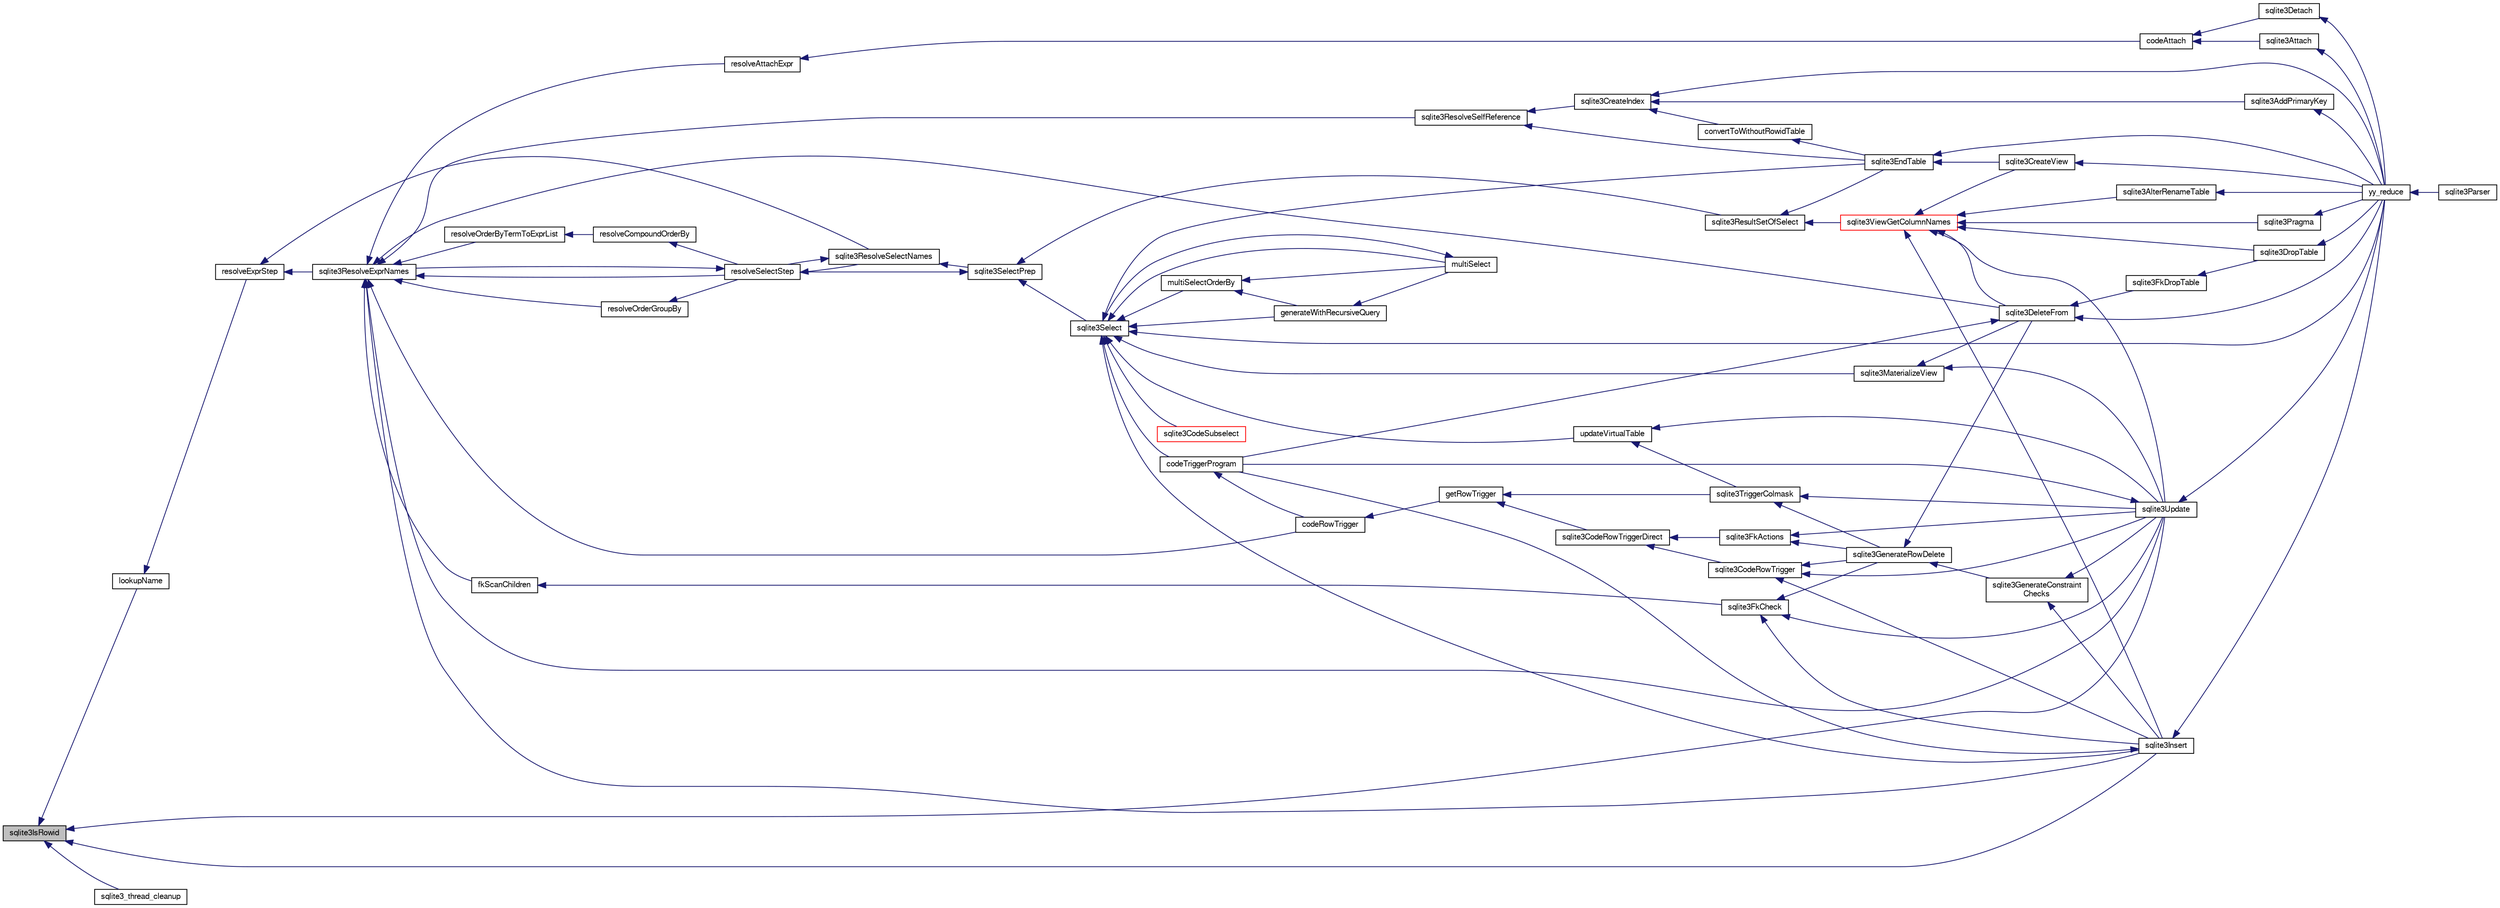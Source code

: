 digraph "sqlite3IsRowid"
{
  edge [fontname="FreeSans",fontsize="10",labelfontname="FreeSans",labelfontsize="10"];
  node [fontname="FreeSans",fontsize="10",shape=record];
  rankdir="LR";
  Node573020 [label="sqlite3IsRowid",height=0.2,width=0.4,color="black", fillcolor="grey75", style="filled", fontcolor="black"];
  Node573020 -> Node573021 [dir="back",color="midnightblue",fontsize="10",style="solid",fontname="FreeSans"];
  Node573021 [label="lookupName",height=0.2,width=0.4,color="black", fillcolor="white", style="filled",URL="$sqlite3_8c.html#a9ee032f52b5e8bb82a72b574af904999"];
  Node573021 -> Node573022 [dir="back",color="midnightblue",fontsize="10",style="solid",fontname="FreeSans"];
  Node573022 [label="resolveExprStep",height=0.2,width=0.4,color="black", fillcolor="white", style="filled",URL="$sqlite3_8c.html#a0687a8650fd8a4ebbf5c2c5a75a8fb13"];
  Node573022 -> Node573023 [dir="back",color="midnightblue",fontsize="10",style="solid",fontname="FreeSans"];
  Node573023 [label="sqlite3ResolveExprNames",height=0.2,width=0.4,color="black", fillcolor="white", style="filled",URL="$sqlite3_8c.html#a537cf717a3f847807d3a3fd65da636ad"];
  Node573023 -> Node573024 [dir="back",color="midnightblue",fontsize="10",style="solid",fontname="FreeSans"];
  Node573024 [label="resolveOrderByTermToExprList",height=0.2,width=0.4,color="black", fillcolor="white", style="filled",URL="$sqlite3_8c.html#ac7f7eabdc769257622ad90aac3e02fe6"];
  Node573024 -> Node573025 [dir="back",color="midnightblue",fontsize="10",style="solid",fontname="FreeSans"];
  Node573025 [label="resolveCompoundOrderBy",height=0.2,width=0.4,color="black", fillcolor="white", style="filled",URL="$sqlite3_8c.html#a462c5aa49cfd6aad6a92fa60ddefc569"];
  Node573025 -> Node573026 [dir="back",color="midnightblue",fontsize="10",style="solid",fontname="FreeSans"];
  Node573026 [label="resolveSelectStep",height=0.2,width=0.4,color="black", fillcolor="white", style="filled",URL="$sqlite3_8c.html#a0b9015a9e505c63fd104dcbad672c814"];
  Node573026 -> Node573023 [dir="back",color="midnightblue",fontsize="10",style="solid",fontname="FreeSans"];
  Node573026 -> Node573027 [dir="back",color="midnightblue",fontsize="10",style="solid",fontname="FreeSans"];
  Node573027 [label="sqlite3ResolveSelectNames",height=0.2,width=0.4,color="black", fillcolor="white", style="filled",URL="$sqlite3_8c.html#a0cf10c480643b1ab9eaa02056a400734"];
  Node573027 -> Node573026 [dir="back",color="midnightblue",fontsize="10",style="solid",fontname="FreeSans"];
  Node573027 -> Node573028 [dir="back",color="midnightblue",fontsize="10",style="solid",fontname="FreeSans"];
  Node573028 [label="sqlite3SelectPrep",height=0.2,width=0.4,color="black", fillcolor="white", style="filled",URL="$sqlite3_8c.html#aa4385bd53c0a43dea72fbc23cc78e1c6"];
  Node573028 -> Node573026 [dir="back",color="midnightblue",fontsize="10",style="solid",fontname="FreeSans"];
  Node573028 -> Node573029 [dir="back",color="midnightblue",fontsize="10",style="solid",fontname="FreeSans"];
  Node573029 [label="sqlite3ResultSetOfSelect",height=0.2,width=0.4,color="black", fillcolor="white", style="filled",URL="$sqlite3_8c.html#ade35a86757654a36498d74152aa2fda8"];
  Node573029 -> Node573030 [dir="back",color="midnightblue",fontsize="10",style="solid",fontname="FreeSans"];
  Node573030 [label="sqlite3EndTable",height=0.2,width=0.4,color="black", fillcolor="white", style="filled",URL="$sqlite3_8c.html#a7b5f2c66c0f0b6f819d970ca389768b0"];
  Node573030 -> Node573031 [dir="back",color="midnightblue",fontsize="10",style="solid",fontname="FreeSans"];
  Node573031 [label="sqlite3CreateView",height=0.2,width=0.4,color="black", fillcolor="white", style="filled",URL="$sqlite3_8c.html#a9d85cb00ff71dee5cd9a019503a6982e"];
  Node573031 -> Node573032 [dir="back",color="midnightblue",fontsize="10",style="solid",fontname="FreeSans"];
  Node573032 [label="yy_reduce",height=0.2,width=0.4,color="black", fillcolor="white", style="filled",URL="$sqlite3_8c.html#a7c419a9b25711c666a9a2449ef377f14"];
  Node573032 -> Node573033 [dir="back",color="midnightblue",fontsize="10",style="solid",fontname="FreeSans"];
  Node573033 [label="sqlite3Parser",height=0.2,width=0.4,color="black", fillcolor="white", style="filled",URL="$sqlite3_8c.html#a0327d71a5fabe0b6a343d78a2602e72a"];
  Node573030 -> Node573032 [dir="back",color="midnightblue",fontsize="10",style="solid",fontname="FreeSans"];
  Node573029 -> Node573034 [dir="back",color="midnightblue",fontsize="10",style="solid",fontname="FreeSans"];
  Node573034 [label="sqlite3ViewGetColumnNames",height=0.2,width=0.4,color="red", fillcolor="white", style="filled",URL="$sqlite3_8c.html#aebc7cd8d9e2bd174ae0a60363d3f6ce8"];
  Node573034 -> Node573035 [dir="back",color="midnightblue",fontsize="10",style="solid",fontname="FreeSans"];
  Node573035 [label="sqlite3AlterRenameTable",height=0.2,width=0.4,color="black", fillcolor="white", style="filled",URL="$sqlite3_8c.html#aa5cfdb507ff74e559f2efb0318c96d2c"];
  Node573035 -> Node573032 [dir="back",color="midnightblue",fontsize="10",style="solid",fontname="FreeSans"];
  Node573034 -> Node573031 [dir="back",color="midnightblue",fontsize="10",style="solid",fontname="FreeSans"];
  Node573034 -> Node573036 [dir="back",color="midnightblue",fontsize="10",style="solid",fontname="FreeSans"];
  Node573036 [label="sqlite3DropTable",height=0.2,width=0.4,color="black", fillcolor="white", style="filled",URL="$sqlite3_8c.html#a5534f77364b5568783c0e50db3c9defb"];
  Node573036 -> Node573032 [dir="back",color="midnightblue",fontsize="10",style="solid",fontname="FreeSans"];
  Node573034 -> Node573037 [dir="back",color="midnightblue",fontsize="10",style="solid",fontname="FreeSans"];
  Node573037 [label="sqlite3DeleteFrom",height=0.2,width=0.4,color="black", fillcolor="white", style="filled",URL="$sqlite3_8c.html#ab9b4b45349188b49eabb23f94608a091"];
  Node573037 -> Node573038 [dir="back",color="midnightblue",fontsize="10",style="solid",fontname="FreeSans"];
  Node573038 [label="sqlite3FkDropTable",height=0.2,width=0.4,color="black", fillcolor="white", style="filled",URL="$sqlite3_8c.html#a1218c6fc74e89152ceaa4760e82f5ef9"];
  Node573038 -> Node573036 [dir="back",color="midnightblue",fontsize="10",style="solid",fontname="FreeSans"];
  Node573037 -> Node573039 [dir="back",color="midnightblue",fontsize="10",style="solid",fontname="FreeSans"];
  Node573039 [label="codeTriggerProgram",height=0.2,width=0.4,color="black", fillcolor="white", style="filled",URL="$sqlite3_8c.html#a120801f59d9281d201d2ff4b2606836e"];
  Node573039 -> Node573040 [dir="back",color="midnightblue",fontsize="10",style="solid",fontname="FreeSans"];
  Node573040 [label="codeRowTrigger",height=0.2,width=0.4,color="black", fillcolor="white", style="filled",URL="$sqlite3_8c.html#a463cea5aaaf388b560b206570a0022fc"];
  Node573040 -> Node573041 [dir="back",color="midnightblue",fontsize="10",style="solid",fontname="FreeSans"];
  Node573041 [label="getRowTrigger",height=0.2,width=0.4,color="black", fillcolor="white", style="filled",URL="$sqlite3_8c.html#a69626ef20b540d1a2b19cf56f3f45689"];
  Node573041 -> Node573042 [dir="back",color="midnightblue",fontsize="10",style="solid",fontname="FreeSans"];
  Node573042 [label="sqlite3CodeRowTriggerDirect",height=0.2,width=0.4,color="black", fillcolor="white", style="filled",URL="$sqlite3_8c.html#ad92829f9001bcf89a0299dad5a48acd4"];
  Node573042 -> Node573043 [dir="back",color="midnightblue",fontsize="10",style="solid",fontname="FreeSans"];
  Node573043 [label="sqlite3FkActions",height=0.2,width=0.4,color="black", fillcolor="white", style="filled",URL="$sqlite3_8c.html#a39159bd1623724946c22355ba7f3ef90"];
  Node573043 -> Node573044 [dir="back",color="midnightblue",fontsize="10",style="solid",fontname="FreeSans"];
  Node573044 [label="sqlite3GenerateRowDelete",height=0.2,width=0.4,color="black", fillcolor="white", style="filled",URL="$sqlite3_8c.html#a2c76cbf3027fc18fdbb8cb4cd96b77d9"];
  Node573044 -> Node573037 [dir="back",color="midnightblue",fontsize="10",style="solid",fontname="FreeSans"];
  Node573044 -> Node573045 [dir="back",color="midnightblue",fontsize="10",style="solid",fontname="FreeSans"];
  Node573045 [label="sqlite3GenerateConstraint\lChecks",height=0.2,width=0.4,color="black", fillcolor="white", style="filled",URL="$sqlite3_8c.html#aef639c1e6a0c0a67ca6e7690ad931bd2"];
  Node573045 -> Node573046 [dir="back",color="midnightblue",fontsize="10",style="solid",fontname="FreeSans"];
  Node573046 [label="sqlite3Insert",height=0.2,width=0.4,color="black", fillcolor="white", style="filled",URL="$sqlite3_8c.html#a5b17c9c2000bae6bdff8e6be48d7dc2b"];
  Node573046 -> Node573039 [dir="back",color="midnightblue",fontsize="10",style="solid",fontname="FreeSans"];
  Node573046 -> Node573032 [dir="back",color="midnightblue",fontsize="10",style="solid",fontname="FreeSans"];
  Node573045 -> Node573047 [dir="back",color="midnightblue",fontsize="10",style="solid",fontname="FreeSans"];
  Node573047 [label="sqlite3Update",height=0.2,width=0.4,color="black", fillcolor="white", style="filled",URL="$sqlite3_8c.html#ac5aa67c46e8cc8174566fabe6809fafa"];
  Node573047 -> Node573039 [dir="back",color="midnightblue",fontsize="10",style="solid",fontname="FreeSans"];
  Node573047 -> Node573032 [dir="back",color="midnightblue",fontsize="10",style="solid",fontname="FreeSans"];
  Node573043 -> Node573047 [dir="back",color="midnightblue",fontsize="10",style="solid",fontname="FreeSans"];
  Node573042 -> Node573048 [dir="back",color="midnightblue",fontsize="10",style="solid",fontname="FreeSans"];
  Node573048 [label="sqlite3CodeRowTrigger",height=0.2,width=0.4,color="black", fillcolor="white", style="filled",URL="$sqlite3_8c.html#a37f21393c74de4d01b16761ee9abacd9"];
  Node573048 -> Node573044 [dir="back",color="midnightblue",fontsize="10",style="solid",fontname="FreeSans"];
  Node573048 -> Node573046 [dir="back",color="midnightblue",fontsize="10",style="solid",fontname="FreeSans"];
  Node573048 -> Node573047 [dir="back",color="midnightblue",fontsize="10",style="solid",fontname="FreeSans"];
  Node573041 -> Node573049 [dir="back",color="midnightblue",fontsize="10",style="solid",fontname="FreeSans"];
  Node573049 [label="sqlite3TriggerColmask",height=0.2,width=0.4,color="black", fillcolor="white", style="filled",URL="$sqlite3_8c.html#acace8e99e37ae5e84ea03c65e820c540"];
  Node573049 -> Node573044 [dir="back",color="midnightblue",fontsize="10",style="solid",fontname="FreeSans"];
  Node573049 -> Node573047 [dir="back",color="midnightblue",fontsize="10",style="solid",fontname="FreeSans"];
  Node573037 -> Node573032 [dir="back",color="midnightblue",fontsize="10",style="solid",fontname="FreeSans"];
  Node573034 -> Node573046 [dir="back",color="midnightblue",fontsize="10",style="solid",fontname="FreeSans"];
  Node573034 -> Node573050 [dir="back",color="midnightblue",fontsize="10",style="solid",fontname="FreeSans"];
  Node573050 [label="sqlite3Pragma",height=0.2,width=0.4,color="black", fillcolor="white", style="filled",URL="$sqlite3_8c.html#a111391370f58f8e6a6eca51fd34d62ed"];
  Node573050 -> Node573032 [dir="back",color="midnightblue",fontsize="10",style="solid",fontname="FreeSans"];
  Node573034 -> Node573047 [dir="back",color="midnightblue",fontsize="10",style="solid",fontname="FreeSans"];
  Node573028 -> Node573053 [dir="back",color="midnightblue",fontsize="10",style="solid",fontname="FreeSans"];
  Node573053 [label="sqlite3Select",height=0.2,width=0.4,color="black", fillcolor="white", style="filled",URL="$sqlite3_8c.html#a2465ee8c956209ba4b272477b7c21a45"];
  Node573053 -> Node573054 [dir="back",color="midnightblue",fontsize="10",style="solid",fontname="FreeSans"];
  Node573054 [label="sqlite3CodeSubselect",height=0.2,width=0.4,color="red", fillcolor="white", style="filled",URL="$sqlite3_8c.html#aa69b46d2204a1d1b110107a1be12ee0c"];
  Node573053 -> Node573030 [dir="back",color="midnightblue",fontsize="10",style="solid",fontname="FreeSans"];
  Node573053 -> Node573102 [dir="back",color="midnightblue",fontsize="10",style="solid",fontname="FreeSans"];
  Node573102 [label="sqlite3MaterializeView",height=0.2,width=0.4,color="black", fillcolor="white", style="filled",URL="$sqlite3_8c.html#a4557984b0b75f998fb0c3f231c9b1def"];
  Node573102 -> Node573037 [dir="back",color="midnightblue",fontsize="10",style="solid",fontname="FreeSans"];
  Node573102 -> Node573047 [dir="back",color="midnightblue",fontsize="10",style="solid",fontname="FreeSans"];
  Node573053 -> Node573046 [dir="back",color="midnightblue",fontsize="10",style="solid",fontname="FreeSans"];
  Node573053 -> Node573084 [dir="back",color="midnightblue",fontsize="10",style="solid",fontname="FreeSans"];
  Node573084 [label="generateWithRecursiveQuery",height=0.2,width=0.4,color="black", fillcolor="white", style="filled",URL="$sqlite3_8c.html#ade2c3663fa9c3b9676507984b9483942"];
  Node573084 -> Node573085 [dir="back",color="midnightblue",fontsize="10",style="solid",fontname="FreeSans"];
  Node573085 [label="multiSelect",height=0.2,width=0.4,color="black", fillcolor="white", style="filled",URL="$sqlite3_8c.html#a6456c61f3d9b2389738753cedfa24fa7"];
  Node573085 -> Node573053 [dir="back",color="midnightblue",fontsize="10",style="solid",fontname="FreeSans"];
  Node573053 -> Node573085 [dir="back",color="midnightblue",fontsize="10",style="solid",fontname="FreeSans"];
  Node573053 -> Node573086 [dir="back",color="midnightblue",fontsize="10",style="solid",fontname="FreeSans"];
  Node573086 [label="multiSelectOrderBy",height=0.2,width=0.4,color="black", fillcolor="white", style="filled",URL="$sqlite3_8c.html#afcdb8488c6f4dfdadaf9f04bca35b808"];
  Node573086 -> Node573084 [dir="back",color="midnightblue",fontsize="10",style="solid",fontname="FreeSans"];
  Node573086 -> Node573085 [dir="back",color="midnightblue",fontsize="10",style="solid",fontname="FreeSans"];
  Node573053 -> Node573039 [dir="back",color="midnightblue",fontsize="10",style="solid",fontname="FreeSans"];
  Node573053 -> Node573103 [dir="back",color="midnightblue",fontsize="10",style="solid",fontname="FreeSans"];
  Node573103 [label="updateVirtualTable",height=0.2,width=0.4,color="black", fillcolor="white", style="filled",URL="$sqlite3_8c.html#a740220531db9293c39a2cdd7da3f74e1"];
  Node573103 -> Node573049 [dir="back",color="midnightblue",fontsize="10",style="solid",fontname="FreeSans"];
  Node573103 -> Node573047 [dir="back",color="midnightblue",fontsize="10",style="solid",fontname="FreeSans"];
  Node573053 -> Node573032 [dir="back",color="midnightblue",fontsize="10",style="solid",fontname="FreeSans"];
  Node573023 -> Node573104 [dir="back",color="midnightblue",fontsize="10",style="solid",fontname="FreeSans"];
  Node573104 [label="resolveOrderGroupBy",height=0.2,width=0.4,color="black", fillcolor="white", style="filled",URL="$sqlite3_8c.html#a4dc8ed6177a5de887eae1010992e3d00"];
  Node573104 -> Node573026 [dir="back",color="midnightblue",fontsize="10",style="solid",fontname="FreeSans"];
  Node573023 -> Node573026 [dir="back",color="midnightblue",fontsize="10",style="solid",fontname="FreeSans"];
  Node573023 -> Node573105 [dir="back",color="midnightblue",fontsize="10",style="solid",fontname="FreeSans"];
  Node573105 [label="sqlite3ResolveSelfReference",height=0.2,width=0.4,color="black", fillcolor="white", style="filled",URL="$sqlite3_8c.html#ab524095a849de78f8728167d19336094"];
  Node573105 -> Node573030 [dir="back",color="midnightblue",fontsize="10",style="solid",fontname="FreeSans"];
  Node573105 -> Node573064 [dir="back",color="midnightblue",fontsize="10",style="solid",fontname="FreeSans"];
  Node573064 [label="sqlite3CreateIndex",height=0.2,width=0.4,color="black", fillcolor="white", style="filled",URL="$sqlite3_8c.html#a8dbe5e590ab6c58a8c45f34f7c81e825"];
  Node573064 -> Node573065 [dir="back",color="midnightblue",fontsize="10",style="solid",fontname="FreeSans"];
  Node573065 [label="sqlite3AddPrimaryKey",height=0.2,width=0.4,color="black", fillcolor="white", style="filled",URL="$sqlite3_8c.html#af2b0672c3379d2a7d927d210ae0ade62"];
  Node573065 -> Node573032 [dir="back",color="midnightblue",fontsize="10",style="solid",fontname="FreeSans"];
  Node573064 -> Node573066 [dir="back",color="midnightblue",fontsize="10",style="solid",fontname="FreeSans"];
  Node573066 [label="convertToWithoutRowidTable",height=0.2,width=0.4,color="black", fillcolor="white", style="filled",URL="$sqlite3_8c.html#a0d41effc4e4a0ba740429a08f6747313"];
  Node573066 -> Node573030 [dir="back",color="midnightblue",fontsize="10",style="solid",fontname="FreeSans"];
  Node573064 -> Node573032 [dir="back",color="midnightblue",fontsize="10",style="solid",fontname="FreeSans"];
  Node573023 -> Node573106 [dir="back",color="midnightblue",fontsize="10",style="solid",fontname="FreeSans"];
  Node573106 [label="resolveAttachExpr",height=0.2,width=0.4,color="black", fillcolor="white", style="filled",URL="$sqlite3_8c.html#a2b0ae2ee3fae38ccc805f582a9ce38f5"];
  Node573106 -> Node573079 [dir="back",color="midnightblue",fontsize="10",style="solid",fontname="FreeSans"];
  Node573079 [label="codeAttach",height=0.2,width=0.4,color="black", fillcolor="white", style="filled",URL="$sqlite3_8c.html#ade4e9e30d828a19c191fdcb098676d5b"];
  Node573079 -> Node573080 [dir="back",color="midnightblue",fontsize="10",style="solid",fontname="FreeSans"];
  Node573080 [label="sqlite3Detach",height=0.2,width=0.4,color="black", fillcolor="white", style="filled",URL="$sqlite3_8c.html#ab1a5a0b01c7560aef5e0b8603a68747d"];
  Node573080 -> Node573032 [dir="back",color="midnightblue",fontsize="10",style="solid",fontname="FreeSans"];
  Node573079 -> Node573081 [dir="back",color="midnightblue",fontsize="10",style="solid",fontname="FreeSans"];
  Node573081 [label="sqlite3Attach",height=0.2,width=0.4,color="black", fillcolor="white", style="filled",URL="$sqlite3_8c.html#ae0907fe0b43cc1b4c7e6a16213e8546f"];
  Node573081 -> Node573032 [dir="back",color="midnightblue",fontsize="10",style="solid",fontname="FreeSans"];
  Node573023 -> Node573037 [dir="back",color="midnightblue",fontsize="10",style="solid",fontname="FreeSans"];
  Node573023 -> Node573073 [dir="back",color="midnightblue",fontsize="10",style="solid",fontname="FreeSans"];
  Node573073 [label="fkScanChildren",height=0.2,width=0.4,color="black", fillcolor="white", style="filled",URL="$sqlite3_8c.html#a67c9dcb484336b3155e7a82a037d4691"];
  Node573073 -> Node573074 [dir="back",color="midnightblue",fontsize="10",style="solid",fontname="FreeSans"];
  Node573074 [label="sqlite3FkCheck",height=0.2,width=0.4,color="black", fillcolor="white", style="filled",URL="$sqlite3_8c.html#aa38fb76c7d6f48f19772877a41703b92"];
  Node573074 -> Node573044 [dir="back",color="midnightblue",fontsize="10",style="solid",fontname="FreeSans"];
  Node573074 -> Node573046 [dir="back",color="midnightblue",fontsize="10",style="solid",fontname="FreeSans"];
  Node573074 -> Node573047 [dir="back",color="midnightblue",fontsize="10",style="solid",fontname="FreeSans"];
  Node573023 -> Node573046 [dir="back",color="midnightblue",fontsize="10",style="solid",fontname="FreeSans"];
  Node573023 -> Node573040 [dir="back",color="midnightblue",fontsize="10",style="solid",fontname="FreeSans"];
  Node573023 -> Node573047 [dir="back",color="midnightblue",fontsize="10",style="solid",fontname="FreeSans"];
  Node573022 -> Node573027 [dir="back",color="midnightblue",fontsize="10",style="solid",fontname="FreeSans"];
  Node573020 -> Node573046 [dir="back",color="midnightblue",fontsize="10",style="solid",fontname="FreeSans"];
  Node573020 -> Node573047 [dir="back",color="midnightblue",fontsize="10",style="solid",fontname="FreeSans"];
  Node573020 -> Node573107 [dir="back",color="midnightblue",fontsize="10",style="solid",fontname="FreeSans"];
  Node573107 [label="sqlite3_thread_cleanup",height=0.2,width=0.4,color="black", fillcolor="white", style="filled",URL="$sqlite3_8h.html#a34980c829db84f02e1a1599063469f06"];
}
